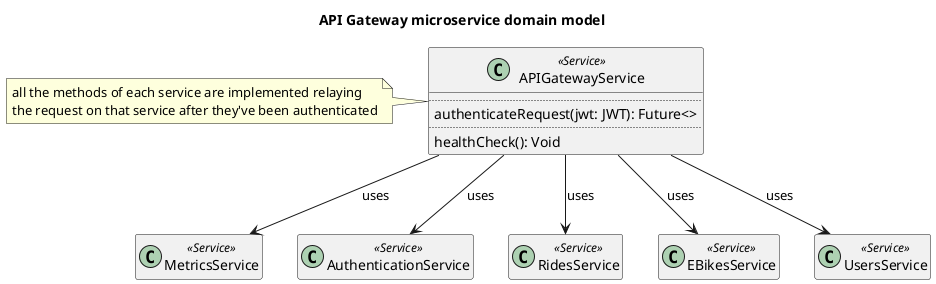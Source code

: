 @startuml apigateway-microservice-domain-model

title API Gateway microservice domain model

class APIGatewayService <<Service>> {
    ..
    authenticateRequest(jwt: JWT): Future<>
    ..
    healthCheck(): Void
}

note left of APIGatewayService
    all the methods of each service are implemented relaying
    the request on that service after they've been authenticated
end note

class MetricsService <<Service>>
APIGatewayService --> MetricsService : "uses"

class AuthenticationService <<Service>>
APIGatewayService --> AuthenticationService : "uses"

class RidesService <<Service>>
APIGatewayService --> RidesService : "uses"

class EBikesService <<Service>>
APIGatewayService --> EBikesService : "uses"

class UsersService <<Service>>
APIGatewayService --> UsersService : "uses"

hide empty members

@enduml
